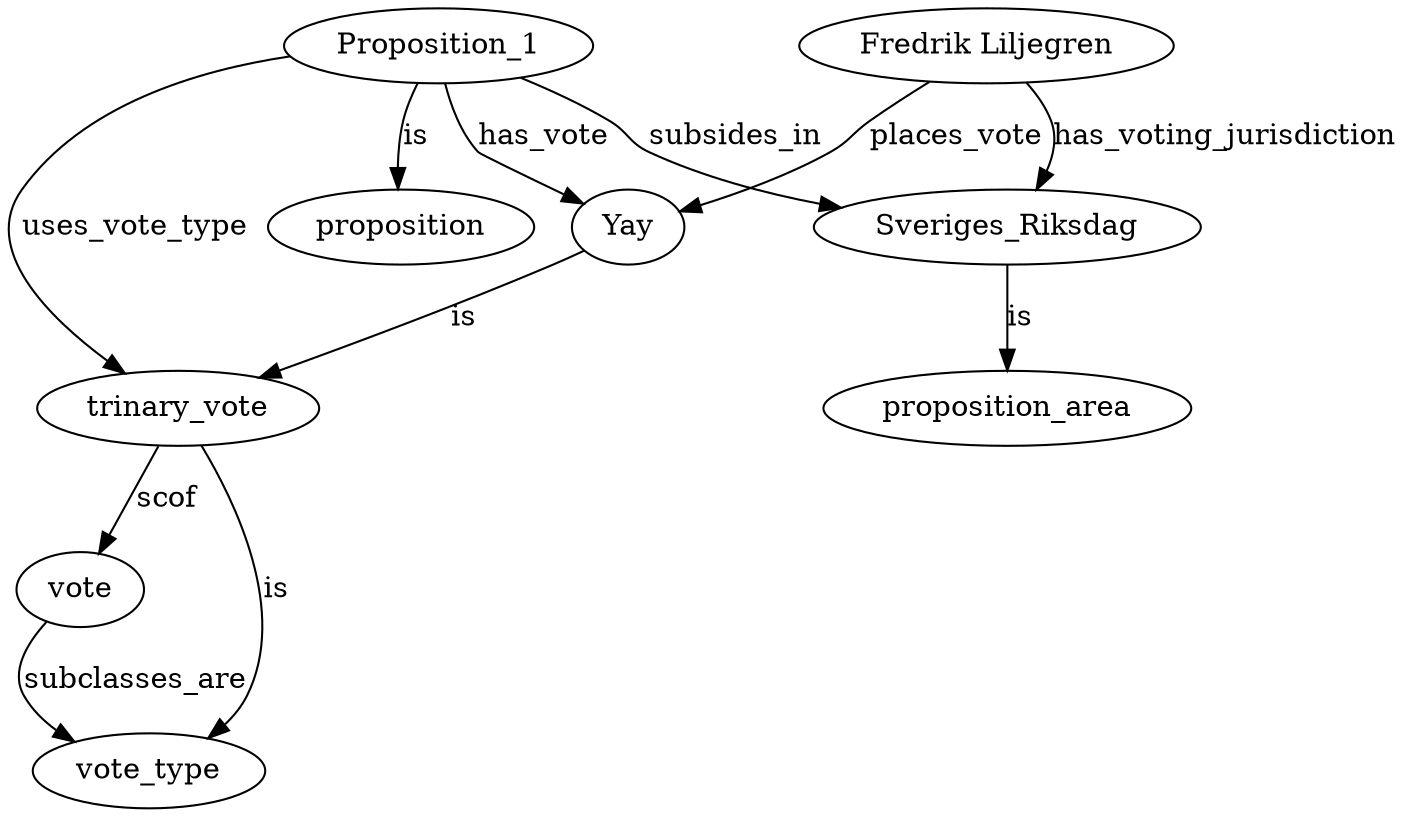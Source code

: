 digraph ad {

  vote_type;
  vote;
  proposition;
  proposition_area;

  vote             -> vote_type        [ label = subclasses_are          ];

  Sveriges_Riksdag -> proposition_area [ label = is                      ];

  Proposition_1    -> proposition      [ label = is                      ];
  Proposition_1    -> trinary_vote     [ label = uses_vote_type          ];
  Proposition_1    -> Sveriges_Riksdag [ label = subsides_in             ];


  yay_1  [label = "Yay"];
  fiddur [label = "Fredrik Liljegren"];

  fiddur           -> Sveriges_Riksdag [ label = has_voting_jurisdiction ];
  fiddur           -> yay_1            [ label = places_vote             ];
  yay_1            -> trinary_vote     [ label = is                      ];
  trinary_vote     -> vote             [ label = scof                    ];
  trinary_vote     -> vote_type        [ label = is                      ];
  Proposition_1    -> yay_1            [ label = has_vote                ];
}
